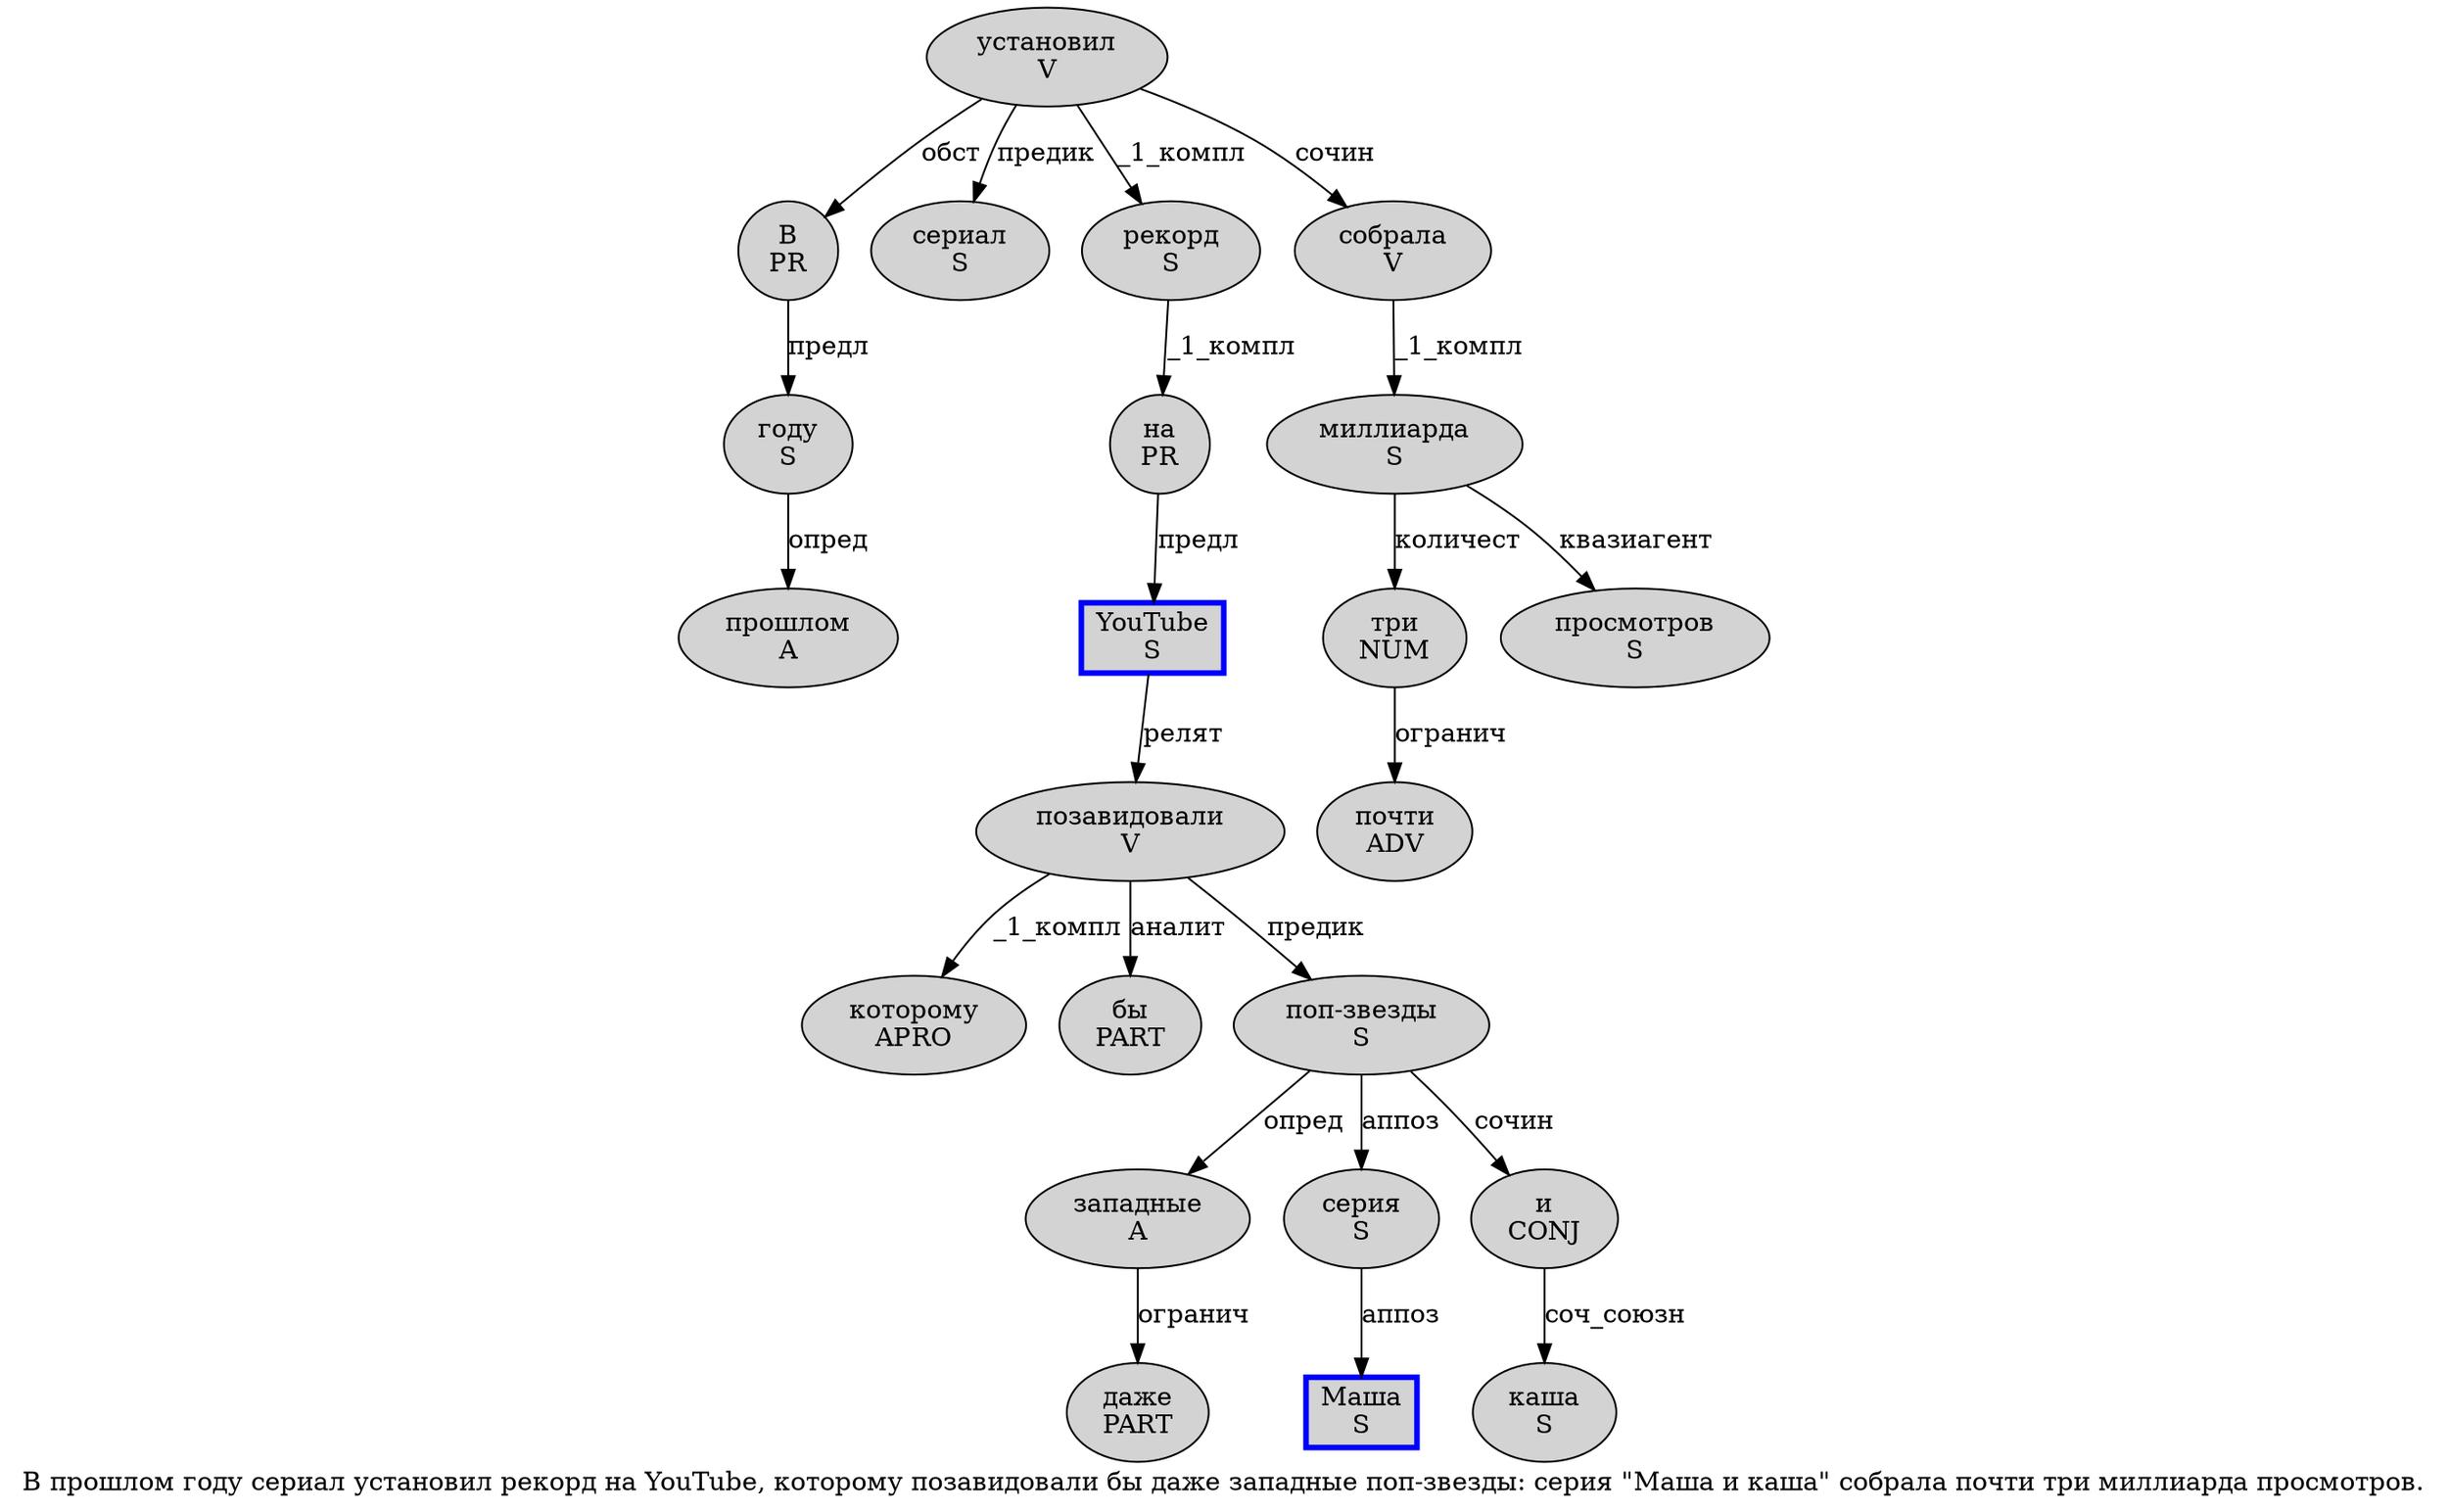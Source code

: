 digraph SENTENCE_1390 {
	graph [label="В прошлом году сериал установил рекорд на YouTube, которому позавидовали бы даже западные поп-звезды: серия \"Маша и каша\" собрала почти три миллиарда просмотров."]
	node [style=filled]
		0 [label="В
PR" color="" fillcolor=lightgray penwidth=1 shape=ellipse]
		1 [label="прошлом
A" color="" fillcolor=lightgray penwidth=1 shape=ellipse]
		2 [label="году
S" color="" fillcolor=lightgray penwidth=1 shape=ellipse]
		3 [label="сериал
S" color="" fillcolor=lightgray penwidth=1 shape=ellipse]
		4 [label="установил
V" color="" fillcolor=lightgray penwidth=1 shape=ellipse]
		5 [label="рекорд
S" color="" fillcolor=lightgray penwidth=1 shape=ellipse]
		6 [label="на
PR" color="" fillcolor=lightgray penwidth=1 shape=ellipse]
		7 [label="YouTube
S" color=blue fillcolor=lightgray penwidth=3 shape=box]
		9 [label="которому
APRO" color="" fillcolor=lightgray penwidth=1 shape=ellipse]
		10 [label="позавидовали
V" color="" fillcolor=lightgray penwidth=1 shape=ellipse]
		11 [label="бы
PART" color="" fillcolor=lightgray penwidth=1 shape=ellipse]
		12 [label="даже
PART" color="" fillcolor=lightgray penwidth=1 shape=ellipse]
		13 [label="западные
A" color="" fillcolor=lightgray penwidth=1 shape=ellipse]
		14 [label="поп-звезды
S" color="" fillcolor=lightgray penwidth=1 shape=ellipse]
		16 [label="серия
S" color="" fillcolor=lightgray penwidth=1 shape=ellipse]
		18 [label="Маша
S" color=blue fillcolor=lightgray penwidth=3 shape=box]
		19 [label="и
CONJ" color="" fillcolor=lightgray penwidth=1 shape=ellipse]
		20 [label="каша
S" color="" fillcolor=lightgray penwidth=1 shape=ellipse]
		22 [label="собрала
V" color="" fillcolor=lightgray penwidth=1 shape=ellipse]
		23 [label="почти
ADV" color="" fillcolor=lightgray penwidth=1 shape=ellipse]
		24 [label="три
NUM" color="" fillcolor=lightgray penwidth=1 shape=ellipse]
		25 [label="миллиарда
S" color="" fillcolor=lightgray penwidth=1 shape=ellipse]
		26 [label="просмотров
S" color="" fillcolor=lightgray penwidth=1 shape=ellipse]
			10 -> 9 [label="_1_компл"]
			10 -> 11 [label="аналит"]
			10 -> 14 [label="предик"]
			24 -> 23 [label="огранич"]
			4 -> 0 [label="обст"]
			4 -> 3 [label="предик"]
			4 -> 5 [label="_1_компл"]
			4 -> 22 [label="сочин"]
			25 -> 24 [label="количест"]
			25 -> 26 [label="квазиагент"]
			19 -> 20 [label="соч_союзн"]
			5 -> 6 [label="_1_компл"]
			6 -> 7 [label="предл"]
			14 -> 13 [label="опред"]
			14 -> 16 [label="аппоз"]
			14 -> 19 [label="сочин"]
			13 -> 12 [label="огранич"]
			7 -> 10 [label="релят"]
			2 -> 1 [label="опред"]
			22 -> 25 [label="_1_компл"]
			16 -> 18 [label="аппоз"]
			0 -> 2 [label="предл"]
}